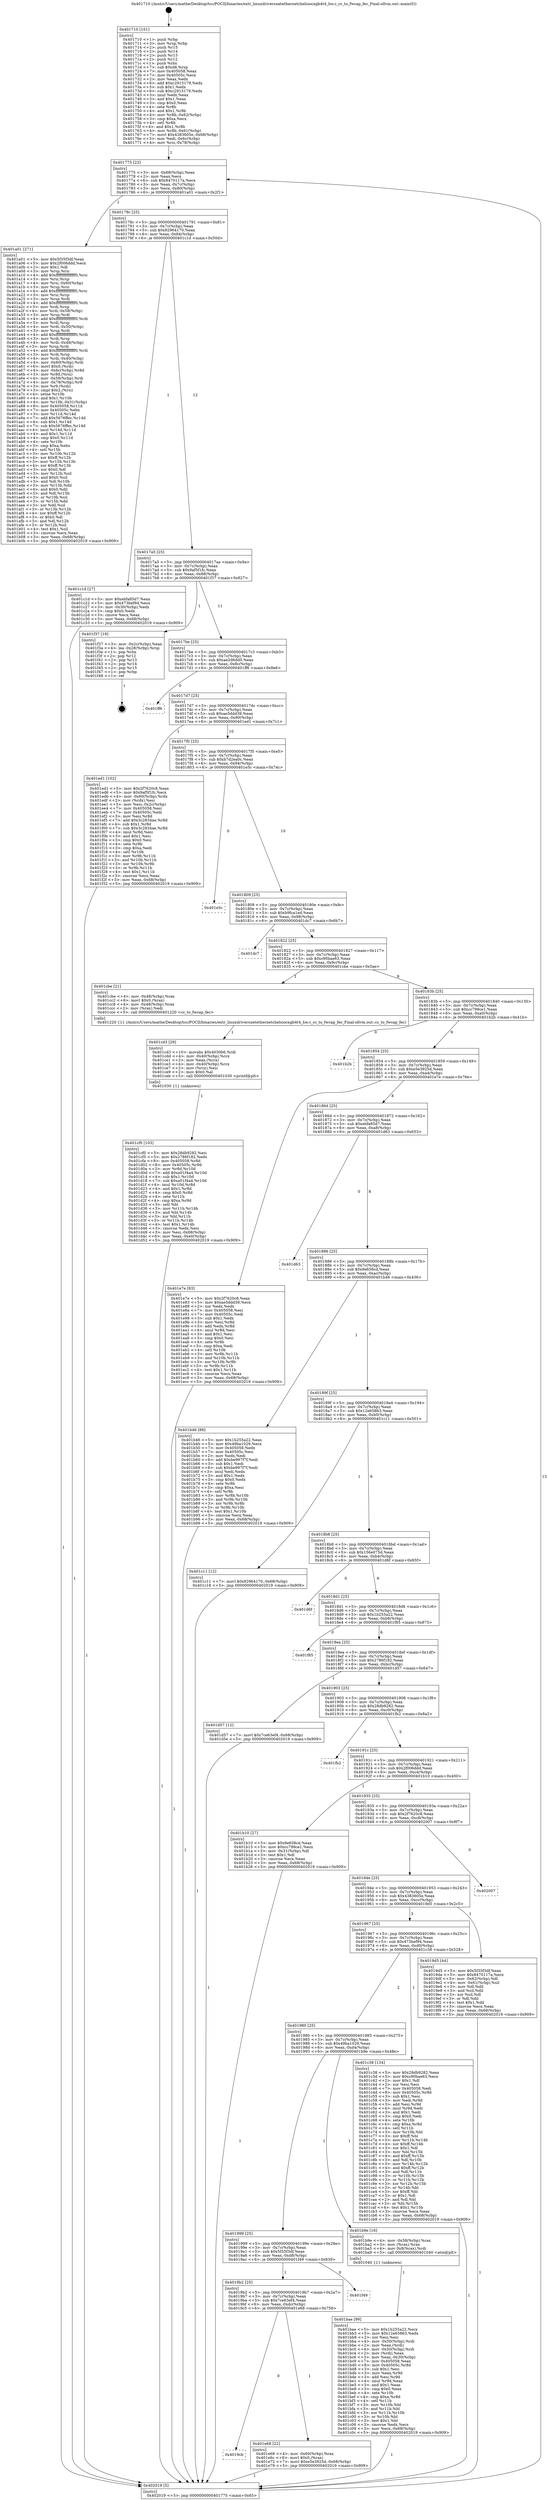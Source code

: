 digraph "0x401710" {
  label = "0x401710 (/mnt/c/Users/mathe/Desktop/tcc/POCII/binaries/extr_linuxdriversnetethernetchelsiocxgb4t4_hw.c_cc_to_fwcap_fec_Final-ollvm.out::main(0))"
  labelloc = "t"
  node[shape=record]

  Entry [label="",width=0.3,height=0.3,shape=circle,fillcolor=black,style=filled]
  "0x401775" [label="{
     0x401775 [23]\l
     | [instrs]\l
     &nbsp;&nbsp;0x401775 \<+3\>: mov -0x68(%rbp),%eax\l
     &nbsp;&nbsp;0x401778 \<+2\>: mov %eax,%ecx\l
     &nbsp;&nbsp;0x40177a \<+6\>: sub $0x8470117a,%ecx\l
     &nbsp;&nbsp;0x401780 \<+3\>: mov %eax,-0x7c(%rbp)\l
     &nbsp;&nbsp;0x401783 \<+3\>: mov %ecx,-0x80(%rbp)\l
     &nbsp;&nbsp;0x401786 \<+6\>: je 0000000000401a01 \<main+0x2f1\>\l
  }"]
  "0x401a01" [label="{
     0x401a01 [271]\l
     | [instrs]\l
     &nbsp;&nbsp;0x401a01 \<+5\>: mov $0x5f35f3df,%eax\l
     &nbsp;&nbsp;0x401a06 \<+5\>: mov $0x2f006ddd,%ecx\l
     &nbsp;&nbsp;0x401a0b \<+2\>: mov $0x1,%dl\l
     &nbsp;&nbsp;0x401a0d \<+3\>: mov %rsp,%rsi\l
     &nbsp;&nbsp;0x401a10 \<+4\>: add $0xfffffffffffffff0,%rsi\l
     &nbsp;&nbsp;0x401a14 \<+3\>: mov %rsi,%rsp\l
     &nbsp;&nbsp;0x401a17 \<+4\>: mov %rsi,-0x60(%rbp)\l
     &nbsp;&nbsp;0x401a1b \<+3\>: mov %rsp,%rsi\l
     &nbsp;&nbsp;0x401a1e \<+4\>: add $0xfffffffffffffff0,%rsi\l
     &nbsp;&nbsp;0x401a22 \<+3\>: mov %rsi,%rsp\l
     &nbsp;&nbsp;0x401a25 \<+3\>: mov %rsp,%rdi\l
     &nbsp;&nbsp;0x401a28 \<+4\>: add $0xfffffffffffffff0,%rdi\l
     &nbsp;&nbsp;0x401a2c \<+3\>: mov %rdi,%rsp\l
     &nbsp;&nbsp;0x401a2f \<+4\>: mov %rdi,-0x58(%rbp)\l
     &nbsp;&nbsp;0x401a33 \<+3\>: mov %rsp,%rdi\l
     &nbsp;&nbsp;0x401a36 \<+4\>: add $0xfffffffffffffff0,%rdi\l
     &nbsp;&nbsp;0x401a3a \<+3\>: mov %rdi,%rsp\l
     &nbsp;&nbsp;0x401a3d \<+4\>: mov %rdi,-0x50(%rbp)\l
     &nbsp;&nbsp;0x401a41 \<+3\>: mov %rsp,%rdi\l
     &nbsp;&nbsp;0x401a44 \<+4\>: add $0xfffffffffffffff0,%rdi\l
     &nbsp;&nbsp;0x401a48 \<+3\>: mov %rdi,%rsp\l
     &nbsp;&nbsp;0x401a4b \<+4\>: mov %rdi,-0x48(%rbp)\l
     &nbsp;&nbsp;0x401a4f \<+3\>: mov %rsp,%rdi\l
     &nbsp;&nbsp;0x401a52 \<+4\>: add $0xfffffffffffffff0,%rdi\l
     &nbsp;&nbsp;0x401a56 \<+3\>: mov %rdi,%rsp\l
     &nbsp;&nbsp;0x401a59 \<+4\>: mov %rdi,-0x40(%rbp)\l
     &nbsp;&nbsp;0x401a5d \<+4\>: mov -0x60(%rbp),%rdi\l
     &nbsp;&nbsp;0x401a61 \<+6\>: movl $0x0,(%rdi)\l
     &nbsp;&nbsp;0x401a67 \<+4\>: mov -0x6c(%rbp),%r8d\l
     &nbsp;&nbsp;0x401a6b \<+3\>: mov %r8d,(%rsi)\l
     &nbsp;&nbsp;0x401a6e \<+4\>: mov -0x58(%rbp),%rdi\l
     &nbsp;&nbsp;0x401a72 \<+4\>: mov -0x78(%rbp),%r9\l
     &nbsp;&nbsp;0x401a76 \<+3\>: mov %r9,(%rdi)\l
     &nbsp;&nbsp;0x401a79 \<+3\>: cmpl $0x2,(%rsi)\l
     &nbsp;&nbsp;0x401a7c \<+4\>: setne %r10b\l
     &nbsp;&nbsp;0x401a80 \<+4\>: and $0x1,%r10b\l
     &nbsp;&nbsp;0x401a84 \<+4\>: mov %r10b,-0x31(%rbp)\l
     &nbsp;&nbsp;0x401a88 \<+8\>: mov 0x405058,%r11d\l
     &nbsp;&nbsp;0x401a90 \<+7\>: mov 0x40505c,%ebx\l
     &nbsp;&nbsp;0x401a97 \<+3\>: mov %r11d,%r14d\l
     &nbsp;&nbsp;0x401a9a \<+7\>: add $0x5676ffec,%r14d\l
     &nbsp;&nbsp;0x401aa1 \<+4\>: sub $0x1,%r14d\l
     &nbsp;&nbsp;0x401aa5 \<+7\>: sub $0x5676ffec,%r14d\l
     &nbsp;&nbsp;0x401aac \<+4\>: imul %r14d,%r11d\l
     &nbsp;&nbsp;0x401ab0 \<+4\>: and $0x1,%r11d\l
     &nbsp;&nbsp;0x401ab4 \<+4\>: cmp $0x0,%r11d\l
     &nbsp;&nbsp;0x401ab8 \<+4\>: sete %r10b\l
     &nbsp;&nbsp;0x401abc \<+3\>: cmp $0xa,%ebx\l
     &nbsp;&nbsp;0x401abf \<+4\>: setl %r15b\l
     &nbsp;&nbsp;0x401ac3 \<+3\>: mov %r10b,%r12b\l
     &nbsp;&nbsp;0x401ac6 \<+4\>: xor $0xff,%r12b\l
     &nbsp;&nbsp;0x401aca \<+3\>: mov %r15b,%r13b\l
     &nbsp;&nbsp;0x401acd \<+4\>: xor $0xff,%r13b\l
     &nbsp;&nbsp;0x401ad1 \<+3\>: xor $0x0,%dl\l
     &nbsp;&nbsp;0x401ad4 \<+3\>: mov %r12b,%sil\l
     &nbsp;&nbsp;0x401ad7 \<+4\>: and $0x0,%sil\l
     &nbsp;&nbsp;0x401adb \<+3\>: and %dl,%r10b\l
     &nbsp;&nbsp;0x401ade \<+3\>: mov %r13b,%dil\l
     &nbsp;&nbsp;0x401ae1 \<+4\>: and $0x0,%dil\l
     &nbsp;&nbsp;0x401ae5 \<+3\>: and %dl,%r15b\l
     &nbsp;&nbsp;0x401ae8 \<+3\>: or %r10b,%sil\l
     &nbsp;&nbsp;0x401aeb \<+3\>: or %r15b,%dil\l
     &nbsp;&nbsp;0x401aee \<+3\>: xor %dil,%sil\l
     &nbsp;&nbsp;0x401af1 \<+3\>: or %r13b,%r12b\l
     &nbsp;&nbsp;0x401af4 \<+4\>: xor $0xff,%r12b\l
     &nbsp;&nbsp;0x401af8 \<+3\>: or $0x0,%dl\l
     &nbsp;&nbsp;0x401afb \<+3\>: and %dl,%r12b\l
     &nbsp;&nbsp;0x401afe \<+3\>: or %r12b,%sil\l
     &nbsp;&nbsp;0x401b01 \<+4\>: test $0x1,%sil\l
     &nbsp;&nbsp;0x401b05 \<+3\>: cmovne %ecx,%eax\l
     &nbsp;&nbsp;0x401b08 \<+3\>: mov %eax,-0x68(%rbp)\l
     &nbsp;&nbsp;0x401b0b \<+5\>: jmp 0000000000402019 \<main+0x909\>\l
  }"]
  "0x40178c" [label="{
     0x40178c [25]\l
     | [instrs]\l
     &nbsp;&nbsp;0x40178c \<+5\>: jmp 0000000000401791 \<main+0x81\>\l
     &nbsp;&nbsp;0x401791 \<+3\>: mov -0x7c(%rbp),%eax\l
     &nbsp;&nbsp;0x401794 \<+5\>: sub $0x92964170,%eax\l
     &nbsp;&nbsp;0x401799 \<+6\>: mov %eax,-0x84(%rbp)\l
     &nbsp;&nbsp;0x40179f \<+6\>: je 0000000000401c1d \<main+0x50d\>\l
  }"]
  Exit [label="",width=0.3,height=0.3,shape=circle,fillcolor=black,style=filled,peripheries=2]
  "0x401c1d" [label="{
     0x401c1d [27]\l
     | [instrs]\l
     &nbsp;&nbsp;0x401c1d \<+5\>: mov $0xebfa85d7,%eax\l
     &nbsp;&nbsp;0x401c22 \<+5\>: mov $0x473bef94,%ecx\l
     &nbsp;&nbsp;0x401c27 \<+3\>: mov -0x30(%rbp),%edx\l
     &nbsp;&nbsp;0x401c2a \<+3\>: cmp $0x0,%edx\l
     &nbsp;&nbsp;0x401c2d \<+3\>: cmove %ecx,%eax\l
     &nbsp;&nbsp;0x401c30 \<+3\>: mov %eax,-0x68(%rbp)\l
     &nbsp;&nbsp;0x401c33 \<+5\>: jmp 0000000000402019 \<main+0x909\>\l
  }"]
  "0x4017a5" [label="{
     0x4017a5 [25]\l
     | [instrs]\l
     &nbsp;&nbsp;0x4017a5 \<+5\>: jmp 00000000004017aa \<main+0x9a\>\l
     &nbsp;&nbsp;0x4017aa \<+3\>: mov -0x7c(%rbp),%eax\l
     &nbsp;&nbsp;0x4017ad \<+5\>: sub $0x9af5f1fc,%eax\l
     &nbsp;&nbsp;0x4017b2 \<+6\>: mov %eax,-0x88(%rbp)\l
     &nbsp;&nbsp;0x4017b8 \<+6\>: je 0000000000401f37 \<main+0x827\>\l
  }"]
  "0x4019cb" [label="{
     0x4019cb\l
  }", style=dashed]
  "0x401f37" [label="{
     0x401f37 [18]\l
     | [instrs]\l
     &nbsp;&nbsp;0x401f37 \<+3\>: mov -0x2c(%rbp),%eax\l
     &nbsp;&nbsp;0x401f3a \<+4\>: lea -0x28(%rbp),%rsp\l
     &nbsp;&nbsp;0x401f3e \<+1\>: pop %rbx\l
     &nbsp;&nbsp;0x401f3f \<+2\>: pop %r12\l
     &nbsp;&nbsp;0x401f41 \<+2\>: pop %r13\l
     &nbsp;&nbsp;0x401f43 \<+2\>: pop %r14\l
     &nbsp;&nbsp;0x401f45 \<+2\>: pop %r15\l
     &nbsp;&nbsp;0x401f47 \<+1\>: pop %rbp\l
     &nbsp;&nbsp;0x401f48 \<+1\>: ret\l
  }"]
  "0x4017be" [label="{
     0x4017be [25]\l
     | [instrs]\l
     &nbsp;&nbsp;0x4017be \<+5\>: jmp 00000000004017c3 \<main+0xb3\>\l
     &nbsp;&nbsp;0x4017c3 \<+3\>: mov -0x7c(%rbp),%eax\l
     &nbsp;&nbsp;0x4017c6 \<+5\>: sub $0xae2d6dd0,%eax\l
     &nbsp;&nbsp;0x4017cb \<+6\>: mov %eax,-0x8c(%rbp)\l
     &nbsp;&nbsp;0x4017d1 \<+6\>: je 0000000000401ff6 \<main+0x8e6\>\l
  }"]
  "0x401e68" [label="{
     0x401e68 [22]\l
     | [instrs]\l
     &nbsp;&nbsp;0x401e68 \<+4\>: mov -0x60(%rbp),%rax\l
     &nbsp;&nbsp;0x401e6c \<+6\>: movl $0x0,(%rax)\l
     &nbsp;&nbsp;0x401e72 \<+7\>: movl $0xe5e3925d,-0x68(%rbp)\l
     &nbsp;&nbsp;0x401e79 \<+5\>: jmp 0000000000402019 \<main+0x909\>\l
  }"]
  "0x401ff6" [label="{
     0x401ff6\l
  }", style=dashed]
  "0x4017d7" [label="{
     0x4017d7 [25]\l
     | [instrs]\l
     &nbsp;&nbsp;0x4017d7 \<+5\>: jmp 00000000004017dc \<main+0xcc\>\l
     &nbsp;&nbsp;0x4017dc \<+3\>: mov -0x7c(%rbp),%eax\l
     &nbsp;&nbsp;0x4017df \<+5\>: sub $0xae5ddd39,%eax\l
     &nbsp;&nbsp;0x4017e4 \<+6\>: mov %eax,-0x90(%rbp)\l
     &nbsp;&nbsp;0x4017ea \<+6\>: je 0000000000401ed1 \<main+0x7c1\>\l
  }"]
  "0x4019b2" [label="{
     0x4019b2 [25]\l
     | [instrs]\l
     &nbsp;&nbsp;0x4019b2 \<+5\>: jmp 00000000004019b7 \<main+0x2a7\>\l
     &nbsp;&nbsp;0x4019b7 \<+3\>: mov -0x7c(%rbp),%eax\l
     &nbsp;&nbsp;0x4019ba \<+5\>: sub $0x7ce63ef4,%eax\l
     &nbsp;&nbsp;0x4019bf \<+6\>: mov %eax,-0xdc(%rbp)\l
     &nbsp;&nbsp;0x4019c5 \<+6\>: je 0000000000401e68 \<main+0x758\>\l
  }"]
  "0x401ed1" [label="{
     0x401ed1 [102]\l
     | [instrs]\l
     &nbsp;&nbsp;0x401ed1 \<+5\>: mov $0x2f7620c8,%eax\l
     &nbsp;&nbsp;0x401ed6 \<+5\>: mov $0x9af5f1fc,%ecx\l
     &nbsp;&nbsp;0x401edb \<+4\>: mov -0x60(%rbp),%rdx\l
     &nbsp;&nbsp;0x401edf \<+2\>: mov (%rdx),%esi\l
     &nbsp;&nbsp;0x401ee1 \<+3\>: mov %esi,-0x2c(%rbp)\l
     &nbsp;&nbsp;0x401ee4 \<+7\>: mov 0x405058,%esi\l
     &nbsp;&nbsp;0x401eeb \<+7\>: mov 0x40505c,%edi\l
     &nbsp;&nbsp;0x401ef2 \<+3\>: mov %esi,%r8d\l
     &nbsp;&nbsp;0x401ef5 \<+7\>: add $0x3c2834ae,%r8d\l
     &nbsp;&nbsp;0x401efc \<+4\>: sub $0x1,%r8d\l
     &nbsp;&nbsp;0x401f00 \<+7\>: sub $0x3c2834ae,%r8d\l
     &nbsp;&nbsp;0x401f07 \<+4\>: imul %r8d,%esi\l
     &nbsp;&nbsp;0x401f0b \<+3\>: and $0x1,%esi\l
     &nbsp;&nbsp;0x401f0e \<+3\>: cmp $0x0,%esi\l
     &nbsp;&nbsp;0x401f11 \<+4\>: sete %r9b\l
     &nbsp;&nbsp;0x401f15 \<+3\>: cmp $0xa,%edi\l
     &nbsp;&nbsp;0x401f18 \<+4\>: setl %r10b\l
     &nbsp;&nbsp;0x401f1c \<+3\>: mov %r9b,%r11b\l
     &nbsp;&nbsp;0x401f1f \<+3\>: and %r10b,%r11b\l
     &nbsp;&nbsp;0x401f22 \<+3\>: xor %r10b,%r9b\l
     &nbsp;&nbsp;0x401f25 \<+3\>: or %r9b,%r11b\l
     &nbsp;&nbsp;0x401f28 \<+4\>: test $0x1,%r11b\l
     &nbsp;&nbsp;0x401f2c \<+3\>: cmovne %ecx,%eax\l
     &nbsp;&nbsp;0x401f2f \<+3\>: mov %eax,-0x68(%rbp)\l
     &nbsp;&nbsp;0x401f32 \<+5\>: jmp 0000000000402019 \<main+0x909\>\l
  }"]
  "0x4017f0" [label="{
     0x4017f0 [25]\l
     | [instrs]\l
     &nbsp;&nbsp;0x4017f0 \<+5\>: jmp 00000000004017f5 \<main+0xe5\>\l
     &nbsp;&nbsp;0x4017f5 \<+3\>: mov -0x7c(%rbp),%eax\l
     &nbsp;&nbsp;0x4017f8 \<+5\>: sub $0xb7d2ea0c,%eax\l
     &nbsp;&nbsp;0x4017fd \<+6\>: mov %eax,-0x94(%rbp)\l
     &nbsp;&nbsp;0x401803 \<+6\>: je 0000000000401e5c \<main+0x74c\>\l
  }"]
  "0x401f49" [label="{
     0x401f49\l
  }", style=dashed]
  "0x401e5c" [label="{
     0x401e5c\l
  }", style=dashed]
  "0x401809" [label="{
     0x401809 [25]\l
     | [instrs]\l
     &nbsp;&nbsp;0x401809 \<+5\>: jmp 000000000040180e \<main+0xfe\>\l
     &nbsp;&nbsp;0x40180e \<+3\>: mov -0x7c(%rbp),%eax\l
     &nbsp;&nbsp;0x401811 \<+5\>: sub $0xb9fca1ed,%eax\l
     &nbsp;&nbsp;0x401816 \<+6\>: mov %eax,-0x98(%rbp)\l
     &nbsp;&nbsp;0x40181c \<+6\>: je 0000000000401dc7 \<main+0x6b7\>\l
  }"]
  "0x401cf0" [label="{
     0x401cf0 [103]\l
     | [instrs]\l
     &nbsp;&nbsp;0x401cf0 \<+5\>: mov $0x28db9282,%esi\l
     &nbsp;&nbsp;0x401cf5 \<+5\>: mov $0x2786f182,%edx\l
     &nbsp;&nbsp;0x401cfa \<+8\>: mov 0x405058,%r8d\l
     &nbsp;&nbsp;0x401d02 \<+8\>: mov 0x40505c,%r9d\l
     &nbsp;&nbsp;0x401d0a \<+3\>: mov %r8d,%r10d\l
     &nbsp;&nbsp;0x401d0d \<+7\>: add $0xa01f4a4,%r10d\l
     &nbsp;&nbsp;0x401d14 \<+4\>: sub $0x1,%r10d\l
     &nbsp;&nbsp;0x401d18 \<+7\>: sub $0xa01f4a4,%r10d\l
     &nbsp;&nbsp;0x401d1f \<+4\>: imul %r10d,%r8d\l
     &nbsp;&nbsp;0x401d23 \<+4\>: and $0x1,%r8d\l
     &nbsp;&nbsp;0x401d27 \<+4\>: cmp $0x0,%r8d\l
     &nbsp;&nbsp;0x401d2b \<+4\>: sete %r11b\l
     &nbsp;&nbsp;0x401d2f \<+4\>: cmp $0xa,%r9d\l
     &nbsp;&nbsp;0x401d33 \<+3\>: setl %bl\l
     &nbsp;&nbsp;0x401d36 \<+3\>: mov %r11b,%r14b\l
     &nbsp;&nbsp;0x401d39 \<+3\>: and %bl,%r14b\l
     &nbsp;&nbsp;0x401d3c \<+3\>: xor %bl,%r11b\l
     &nbsp;&nbsp;0x401d3f \<+3\>: or %r11b,%r14b\l
     &nbsp;&nbsp;0x401d42 \<+4\>: test $0x1,%r14b\l
     &nbsp;&nbsp;0x401d46 \<+3\>: cmovne %edx,%esi\l
     &nbsp;&nbsp;0x401d49 \<+3\>: mov %esi,-0x68(%rbp)\l
     &nbsp;&nbsp;0x401d4c \<+6\>: mov %eax,-0xe0(%rbp)\l
     &nbsp;&nbsp;0x401d52 \<+5\>: jmp 0000000000402019 \<main+0x909\>\l
  }"]
  "0x401dc7" [label="{
     0x401dc7\l
  }", style=dashed]
  "0x401822" [label="{
     0x401822 [25]\l
     | [instrs]\l
     &nbsp;&nbsp;0x401822 \<+5\>: jmp 0000000000401827 \<main+0x117\>\l
     &nbsp;&nbsp;0x401827 \<+3\>: mov -0x7c(%rbp),%eax\l
     &nbsp;&nbsp;0x40182a \<+5\>: sub $0xc90bae63,%eax\l
     &nbsp;&nbsp;0x40182f \<+6\>: mov %eax,-0x9c(%rbp)\l
     &nbsp;&nbsp;0x401835 \<+6\>: je 0000000000401cbe \<main+0x5ae\>\l
  }"]
  "0x401cd3" [label="{
     0x401cd3 [29]\l
     | [instrs]\l
     &nbsp;&nbsp;0x401cd3 \<+10\>: movabs $0x4030b6,%rdi\l
     &nbsp;&nbsp;0x401cdd \<+4\>: mov -0x40(%rbp),%rcx\l
     &nbsp;&nbsp;0x401ce1 \<+2\>: mov %eax,(%rcx)\l
     &nbsp;&nbsp;0x401ce3 \<+4\>: mov -0x40(%rbp),%rcx\l
     &nbsp;&nbsp;0x401ce7 \<+2\>: mov (%rcx),%esi\l
     &nbsp;&nbsp;0x401ce9 \<+2\>: mov $0x0,%al\l
     &nbsp;&nbsp;0x401ceb \<+5\>: call 0000000000401030 \<printf@plt\>\l
     | [calls]\l
     &nbsp;&nbsp;0x401030 \{1\} (unknown)\l
  }"]
  "0x401cbe" [label="{
     0x401cbe [21]\l
     | [instrs]\l
     &nbsp;&nbsp;0x401cbe \<+4\>: mov -0x48(%rbp),%rax\l
     &nbsp;&nbsp;0x401cc2 \<+6\>: movl $0x0,(%rax)\l
     &nbsp;&nbsp;0x401cc8 \<+4\>: mov -0x48(%rbp),%rax\l
     &nbsp;&nbsp;0x401ccc \<+2\>: mov (%rax),%edi\l
     &nbsp;&nbsp;0x401cce \<+5\>: call 0000000000401220 \<cc_to_fwcap_fec\>\l
     | [calls]\l
     &nbsp;&nbsp;0x401220 \{1\} (/mnt/c/Users/mathe/Desktop/tcc/POCII/binaries/extr_linuxdriversnetethernetchelsiocxgb4t4_hw.c_cc_to_fwcap_fec_Final-ollvm.out::cc_to_fwcap_fec)\l
  }"]
  "0x40183b" [label="{
     0x40183b [25]\l
     | [instrs]\l
     &nbsp;&nbsp;0x40183b \<+5\>: jmp 0000000000401840 \<main+0x130\>\l
     &nbsp;&nbsp;0x401840 \<+3\>: mov -0x7c(%rbp),%eax\l
     &nbsp;&nbsp;0x401843 \<+5\>: sub $0xcc799ce1,%eax\l
     &nbsp;&nbsp;0x401848 \<+6\>: mov %eax,-0xa0(%rbp)\l
     &nbsp;&nbsp;0x40184e \<+6\>: je 0000000000401b2b \<main+0x41b\>\l
  }"]
  "0x401bae" [label="{
     0x401bae [99]\l
     | [instrs]\l
     &nbsp;&nbsp;0x401bae \<+5\>: mov $0x1b255a22,%ecx\l
     &nbsp;&nbsp;0x401bb3 \<+5\>: mov $0x12e65863,%edx\l
     &nbsp;&nbsp;0x401bb8 \<+2\>: xor %esi,%esi\l
     &nbsp;&nbsp;0x401bba \<+4\>: mov -0x50(%rbp),%rdi\l
     &nbsp;&nbsp;0x401bbe \<+2\>: mov %eax,(%rdi)\l
     &nbsp;&nbsp;0x401bc0 \<+4\>: mov -0x50(%rbp),%rdi\l
     &nbsp;&nbsp;0x401bc4 \<+2\>: mov (%rdi),%eax\l
     &nbsp;&nbsp;0x401bc6 \<+3\>: mov %eax,-0x30(%rbp)\l
     &nbsp;&nbsp;0x401bc9 \<+7\>: mov 0x405058,%eax\l
     &nbsp;&nbsp;0x401bd0 \<+8\>: mov 0x40505c,%r8d\l
     &nbsp;&nbsp;0x401bd8 \<+3\>: sub $0x1,%esi\l
     &nbsp;&nbsp;0x401bdb \<+3\>: mov %eax,%r9d\l
     &nbsp;&nbsp;0x401bde \<+3\>: add %esi,%r9d\l
     &nbsp;&nbsp;0x401be1 \<+4\>: imul %r9d,%eax\l
     &nbsp;&nbsp;0x401be5 \<+3\>: and $0x1,%eax\l
     &nbsp;&nbsp;0x401be8 \<+3\>: cmp $0x0,%eax\l
     &nbsp;&nbsp;0x401beb \<+4\>: sete %r10b\l
     &nbsp;&nbsp;0x401bef \<+4\>: cmp $0xa,%r8d\l
     &nbsp;&nbsp;0x401bf3 \<+4\>: setl %r11b\l
     &nbsp;&nbsp;0x401bf7 \<+3\>: mov %r10b,%bl\l
     &nbsp;&nbsp;0x401bfa \<+3\>: and %r11b,%bl\l
     &nbsp;&nbsp;0x401bfd \<+3\>: xor %r11b,%r10b\l
     &nbsp;&nbsp;0x401c00 \<+3\>: or %r10b,%bl\l
     &nbsp;&nbsp;0x401c03 \<+3\>: test $0x1,%bl\l
     &nbsp;&nbsp;0x401c06 \<+3\>: cmovne %edx,%ecx\l
     &nbsp;&nbsp;0x401c09 \<+3\>: mov %ecx,-0x68(%rbp)\l
     &nbsp;&nbsp;0x401c0c \<+5\>: jmp 0000000000402019 \<main+0x909\>\l
  }"]
  "0x401b2b" [label="{
     0x401b2b\l
  }", style=dashed]
  "0x401854" [label="{
     0x401854 [25]\l
     | [instrs]\l
     &nbsp;&nbsp;0x401854 \<+5\>: jmp 0000000000401859 \<main+0x149\>\l
     &nbsp;&nbsp;0x401859 \<+3\>: mov -0x7c(%rbp),%eax\l
     &nbsp;&nbsp;0x40185c \<+5\>: sub $0xe5e3925d,%eax\l
     &nbsp;&nbsp;0x401861 \<+6\>: mov %eax,-0xa4(%rbp)\l
     &nbsp;&nbsp;0x401867 \<+6\>: je 0000000000401e7e \<main+0x76e\>\l
  }"]
  "0x401999" [label="{
     0x401999 [25]\l
     | [instrs]\l
     &nbsp;&nbsp;0x401999 \<+5\>: jmp 000000000040199e \<main+0x28e\>\l
     &nbsp;&nbsp;0x40199e \<+3\>: mov -0x7c(%rbp),%eax\l
     &nbsp;&nbsp;0x4019a1 \<+5\>: sub $0x5f35f3df,%eax\l
     &nbsp;&nbsp;0x4019a6 \<+6\>: mov %eax,-0xd8(%rbp)\l
     &nbsp;&nbsp;0x4019ac \<+6\>: je 0000000000401f49 \<main+0x839\>\l
  }"]
  "0x401e7e" [label="{
     0x401e7e [83]\l
     | [instrs]\l
     &nbsp;&nbsp;0x401e7e \<+5\>: mov $0x2f7620c8,%eax\l
     &nbsp;&nbsp;0x401e83 \<+5\>: mov $0xae5ddd39,%ecx\l
     &nbsp;&nbsp;0x401e88 \<+2\>: xor %edx,%edx\l
     &nbsp;&nbsp;0x401e8a \<+7\>: mov 0x405058,%esi\l
     &nbsp;&nbsp;0x401e91 \<+7\>: mov 0x40505c,%edi\l
     &nbsp;&nbsp;0x401e98 \<+3\>: sub $0x1,%edx\l
     &nbsp;&nbsp;0x401e9b \<+3\>: mov %esi,%r8d\l
     &nbsp;&nbsp;0x401e9e \<+3\>: add %edx,%r8d\l
     &nbsp;&nbsp;0x401ea1 \<+4\>: imul %r8d,%esi\l
     &nbsp;&nbsp;0x401ea5 \<+3\>: and $0x1,%esi\l
     &nbsp;&nbsp;0x401ea8 \<+3\>: cmp $0x0,%esi\l
     &nbsp;&nbsp;0x401eab \<+4\>: sete %r9b\l
     &nbsp;&nbsp;0x401eaf \<+3\>: cmp $0xa,%edi\l
     &nbsp;&nbsp;0x401eb2 \<+4\>: setl %r10b\l
     &nbsp;&nbsp;0x401eb6 \<+3\>: mov %r9b,%r11b\l
     &nbsp;&nbsp;0x401eb9 \<+3\>: and %r10b,%r11b\l
     &nbsp;&nbsp;0x401ebc \<+3\>: xor %r10b,%r9b\l
     &nbsp;&nbsp;0x401ebf \<+3\>: or %r9b,%r11b\l
     &nbsp;&nbsp;0x401ec2 \<+4\>: test $0x1,%r11b\l
     &nbsp;&nbsp;0x401ec6 \<+3\>: cmovne %ecx,%eax\l
     &nbsp;&nbsp;0x401ec9 \<+3\>: mov %eax,-0x68(%rbp)\l
     &nbsp;&nbsp;0x401ecc \<+5\>: jmp 0000000000402019 \<main+0x909\>\l
  }"]
  "0x40186d" [label="{
     0x40186d [25]\l
     | [instrs]\l
     &nbsp;&nbsp;0x40186d \<+5\>: jmp 0000000000401872 \<main+0x162\>\l
     &nbsp;&nbsp;0x401872 \<+3\>: mov -0x7c(%rbp),%eax\l
     &nbsp;&nbsp;0x401875 \<+5\>: sub $0xebfa85d7,%eax\l
     &nbsp;&nbsp;0x40187a \<+6\>: mov %eax,-0xa8(%rbp)\l
     &nbsp;&nbsp;0x401880 \<+6\>: je 0000000000401d63 \<main+0x653\>\l
  }"]
  "0x401b9e" [label="{
     0x401b9e [16]\l
     | [instrs]\l
     &nbsp;&nbsp;0x401b9e \<+4\>: mov -0x58(%rbp),%rax\l
     &nbsp;&nbsp;0x401ba2 \<+3\>: mov (%rax),%rax\l
     &nbsp;&nbsp;0x401ba5 \<+4\>: mov 0x8(%rax),%rdi\l
     &nbsp;&nbsp;0x401ba9 \<+5\>: call 0000000000401040 \<atoi@plt\>\l
     | [calls]\l
     &nbsp;&nbsp;0x401040 \{1\} (unknown)\l
  }"]
  "0x401d63" [label="{
     0x401d63\l
  }", style=dashed]
  "0x401886" [label="{
     0x401886 [25]\l
     | [instrs]\l
     &nbsp;&nbsp;0x401886 \<+5\>: jmp 000000000040188b \<main+0x17b\>\l
     &nbsp;&nbsp;0x40188b \<+3\>: mov -0x7c(%rbp),%eax\l
     &nbsp;&nbsp;0x40188e \<+5\>: sub $0x9e658cd,%eax\l
     &nbsp;&nbsp;0x401893 \<+6\>: mov %eax,-0xac(%rbp)\l
     &nbsp;&nbsp;0x401899 \<+6\>: je 0000000000401b46 \<main+0x436\>\l
  }"]
  "0x401980" [label="{
     0x401980 [25]\l
     | [instrs]\l
     &nbsp;&nbsp;0x401980 \<+5\>: jmp 0000000000401985 \<main+0x275\>\l
     &nbsp;&nbsp;0x401985 \<+3\>: mov -0x7c(%rbp),%eax\l
     &nbsp;&nbsp;0x401988 \<+5\>: sub $0x49ba1029,%eax\l
     &nbsp;&nbsp;0x40198d \<+6\>: mov %eax,-0xd4(%rbp)\l
     &nbsp;&nbsp;0x401993 \<+6\>: je 0000000000401b9e \<main+0x48e\>\l
  }"]
  "0x401b46" [label="{
     0x401b46 [88]\l
     | [instrs]\l
     &nbsp;&nbsp;0x401b46 \<+5\>: mov $0x1b255a22,%eax\l
     &nbsp;&nbsp;0x401b4b \<+5\>: mov $0x49ba1029,%ecx\l
     &nbsp;&nbsp;0x401b50 \<+7\>: mov 0x405058,%edx\l
     &nbsp;&nbsp;0x401b57 \<+7\>: mov 0x40505c,%esi\l
     &nbsp;&nbsp;0x401b5e \<+2\>: mov %edx,%edi\l
     &nbsp;&nbsp;0x401b60 \<+6\>: add $0xbe997f7f,%edi\l
     &nbsp;&nbsp;0x401b66 \<+3\>: sub $0x1,%edi\l
     &nbsp;&nbsp;0x401b69 \<+6\>: sub $0xbe997f7f,%edi\l
     &nbsp;&nbsp;0x401b6f \<+3\>: imul %edi,%edx\l
     &nbsp;&nbsp;0x401b72 \<+3\>: and $0x1,%edx\l
     &nbsp;&nbsp;0x401b75 \<+3\>: cmp $0x0,%edx\l
     &nbsp;&nbsp;0x401b78 \<+4\>: sete %r8b\l
     &nbsp;&nbsp;0x401b7c \<+3\>: cmp $0xa,%esi\l
     &nbsp;&nbsp;0x401b7f \<+4\>: setl %r9b\l
     &nbsp;&nbsp;0x401b83 \<+3\>: mov %r8b,%r10b\l
     &nbsp;&nbsp;0x401b86 \<+3\>: and %r9b,%r10b\l
     &nbsp;&nbsp;0x401b89 \<+3\>: xor %r9b,%r8b\l
     &nbsp;&nbsp;0x401b8c \<+3\>: or %r8b,%r10b\l
     &nbsp;&nbsp;0x401b8f \<+4\>: test $0x1,%r10b\l
     &nbsp;&nbsp;0x401b93 \<+3\>: cmovne %ecx,%eax\l
     &nbsp;&nbsp;0x401b96 \<+3\>: mov %eax,-0x68(%rbp)\l
     &nbsp;&nbsp;0x401b99 \<+5\>: jmp 0000000000402019 \<main+0x909\>\l
  }"]
  "0x40189f" [label="{
     0x40189f [25]\l
     | [instrs]\l
     &nbsp;&nbsp;0x40189f \<+5\>: jmp 00000000004018a4 \<main+0x194\>\l
     &nbsp;&nbsp;0x4018a4 \<+3\>: mov -0x7c(%rbp),%eax\l
     &nbsp;&nbsp;0x4018a7 \<+5\>: sub $0x12e65863,%eax\l
     &nbsp;&nbsp;0x4018ac \<+6\>: mov %eax,-0xb0(%rbp)\l
     &nbsp;&nbsp;0x4018b2 \<+6\>: je 0000000000401c11 \<main+0x501\>\l
  }"]
  "0x401c38" [label="{
     0x401c38 [134]\l
     | [instrs]\l
     &nbsp;&nbsp;0x401c38 \<+5\>: mov $0x28db9282,%eax\l
     &nbsp;&nbsp;0x401c3d \<+5\>: mov $0xc90bae63,%ecx\l
     &nbsp;&nbsp;0x401c42 \<+2\>: mov $0x1,%dl\l
     &nbsp;&nbsp;0x401c44 \<+2\>: xor %esi,%esi\l
     &nbsp;&nbsp;0x401c46 \<+7\>: mov 0x405058,%edi\l
     &nbsp;&nbsp;0x401c4d \<+8\>: mov 0x40505c,%r8d\l
     &nbsp;&nbsp;0x401c55 \<+3\>: sub $0x1,%esi\l
     &nbsp;&nbsp;0x401c58 \<+3\>: mov %edi,%r9d\l
     &nbsp;&nbsp;0x401c5b \<+3\>: add %esi,%r9d\l
     &nbsp;&nbsp;0x401c5e \<+4\>: imul %r9d,%edi\l
     &nbsp;&nbsp;0x401c62 \<+3\>: and $0x1,%edi\l
     &nbsp;&nbsp;0x401c65 \<+3\>: cmp $0x0,%edi\l
     &nbsp;&nbsp;0x401c68 \<+4\>: sete %r10b\l
     &nbsp;&nbsp;0x401c6c \<+4\>: cmp $0xa,%r8d\l
     &nbsp;&nbsp;0x401c70 \<+4\>: setl %r11b\l
     &nbsp;&nbsp;0x401c74 \<+3\>: mov %r10b,%bl\l
     &nbsp;&nbsp;0x401c77 \<+3\>: xor $0xff,%bl\l
     &nbsp;&nbsp;0x401c7a \<+3\>: mov %r11b,%r14b\l
     &nbsp;&nbsp;0x401c7d \<+4\>: xor $0xff,%r14b\l
     &nbsp;&nbsp;0x401c81 \<+3\>: xor $0x1,%dl\l
     &nbsp;&nbsp;0x401c84 \<+3\>: mov %bl,%r15b\l
     &nbsp;&nbsp;0x401c87 \<+4\>: and $0xff,%r15b\l
     &nbsp;&nbsp;0x401c8b \<+3\>: and %dl,%r10b\l
     &nbsp;&nbsp;0x401c8e \<+3\>: mov %r14b,%r12b\l
     &nbsp;&nbsp;0x401c91 \<+4\>: and $0xff,%r12b\l
     &nbsp;&nbsp;0x401c95 \<+3\>: and %dl,%r11b\l
     &nbsp;&nbsp;0x401c98 \<+3\>: or %r10b,%r15b\l
     &nbsp;&nbsp;0x401c9b \<+3\>: or %r11b,%r12b\l
     &nbsp;&nbsp;0x401c9e \<+3\>: xor %r12b,%r15b\l
     &nbsp;&nbsp;0x401ca1 \<+3\>: or %r14b,%bl\l
     &nbsp;&nbsp;0x401ca4 \<+3\>: xor $0xff,%bl\l
     &nbsp;&nbsp;0x401ca7 \<+3\>: or $0x1,%dl\l
     &nbsp;&nbsp;0x401caa \<+2\>: and %dl,%bl\l
     &nbsp;&nbsp;0x401cac \<+3\>: or %bl,%r15b\l
     &nbsp;&nbsp;0x401caf \<+4\>: test $0x1,%r15b\l
     &nbsp;&nbsp;0x401cb3 \<+3\>: cmovne %ecx,%eax\l
     &nbsp;&nbsp;0x401cb6 \<+3\>: mov %eax,-0x68(%rbp)\l
     &nbsp;&nbsp;0x401cb9 \<+5\>: jmp 0000000000402019 \<main+0x909\>\l
  }"]
  "0x401c11" [label="{
     0x401c11 [12]\l
     | [instrs]\l
     &nbsp;&nbsp;0x401c11 \<+7\>: movl $0x92964170,-0x68(%rbp)\l
     &nbsp;&nbsp;0x401c18 \<+5\>: jmp 0000000000402019 \<main+0x909\>\l
  }"]
  "0x4018b8" [label="{
     0x4018b8 [25]\l
     | [instrs]\l
     &nbsp;&nbsp;0x4018b8 \<+5\>: jmp 00000000004018bd \<main+0x1ad\>\l
     &nbsp;&nbsp;0x4018bd \<+3\>: mov -0x7c(%rbp),%eax\l
     &nbsp;&nbsp;0x4018c0 \<+5\>: sub $0x156e075d,%eax\l
     &nbsp;&nbsp;0x4018c5 \<+6\>: mov %eax,-0xb4(%rbp)\l
     &nbsp;&nbsp;0x4018cb \<+6\>: je 0000000000401d6f \<main+0x65f\>\l
  }"]
  "0x401710" [label="{
     0x401710 [101]\l
     | [instrs]\l
     &nbsp;&nbsp;0x401710 \<+1\>: push %rbp\l
     &nbsp;&nbsp;0x401711 \<+3\>: mov %rsp,%rbp\l
     &nbsp;&nbsp;0x401714 \<+2\>: push %r15\l
     &nbsp;&nbsp;0x401716 \<+2\>: push %r14\l
     &nbsp;&nbsp;0x401718 \<+2\>: push %r13\l
     &nbsp;&nbsp;0x40171a \<+2\>: push %r12\l
     &nbsp;&nbsp;0x40171c \<+1\>: push %rbx\l
     &nbsp;&nbsp;0x40171d \<+7\>: sub $0xd8,%rsp\l
     &nbsp;&nbsp;0x401724 \<+7\>: mov 0x405058,%eax\l
     &nbsp;&nbsp;0x40172b \<+7\>: mov 0x40505c,%ecx\l
     &nbsp;&nbsp;0x401732 \<+2\>: mov %eax,%edx\l
     &nbsp;&nbsp;0x401734 \<+6\>: add $0xc2915179,%edx\l
     &nbsp;&nbsp;0x40173a \<+3\>: sub $0x1,%edx\l
     &nbsp;&nbsp;0x40173d \<+6\>: sub $0xc2915179,%edx\l
     &nbsp;&nbsp;0x401743 \<+3\>: imul %edx,%eax\l
     &nbsp;&nbsp;0x401746 \<+3\>: and $0x1,%eax\l
     &nbsp;&nbsp;0x401749 \<+3\>: cmp $0x0,%eax\l
     &nbsp;&nbsp;0x40174c \<+4\>: sete %r8b\l
     &nbsp;&nbsp;0x401750 \<+4\>: and $0x1,%r8b\l
     &nbsp;&nbsp;0x401754 \<+4\>: mov %r8b,-0x62(%rbp)\l
     &nbsp;&nbsp;0x401758 \<+3\>: cmp $0xa,%ecx\l
     &nbsp;&nbsp;0x40175b \<+4\>: setl %r8b\l
     &nbsp;&nbsp;0x40175f \<+4\>: and $0x1,%r8b\l
     &nbsp;&nbsp;0x401763 \<+4\>: mov %r8b,-0x61(%rbp)\l
     &nbsp;&nbsp;0x401767 \<+7\>: movl $0x4383605e,-0x68(%rbp)\l
     &nbsp;&nbsp;0x40176e \<+3\>: mov %edi,-0x6c(%rbp)\l
     &nbsp;&nbsp;0x401771 \<+4\>: mov %rsi,-0x78(%rbp)\l
  }"]
  "0x401d6f" [label="{
     0x401d6f\l
  }", style=dashed]
  "0x4018d1" [label="{
     0x4018d1 [25]\l
     | [instrs]\l
     &nbsp;&nbsp;0x4018d1 \<+5\>: jmp 00000000004018d6 \<main+0x1c6\>\l
     &nbsp;&nbsp;0x4018d6 \<+3\>: mov -0x7c(%rbp),%eax\l
     &nbsp;&nbsp;0x4018d9 \<+5\>: sub $0x1b255a22,%eax\l
     &nbsp;&nbsp;0x4018de \<+6\>: mov %eax,-0xb8(%rbp)\l
     &nbsp;&nbsp;0x4018e4 \<+6\>: je 0000000000401f85 \<main+0x875\>\l
  }"]
  "0x402019" [label="{
     0x402019 [5]\l
     | [instrs]\l
     &nbsp;&nbsp;0x402019 \<+5\>: jmp 0000000000401775 \<main+0x65\>\l
  }"]
  "0x401f85" [label="{
     0x401f85\l
  }", style=dashed]
  "0x4018ea" [label="{
     0x4018ea [25]\l
     | [instrs]\l
     &nbsp;&nbsp;0x4018ea \<+5\>: jmp 00000000004018ef \<main+0x1df\>\l
     &nbsp;&nbsp;0x4018ef \<+3\>: mov -0x7c(%rbp),%eax\l
     &nbsp;&nbsp;0x4018f2 \<+5\>: sub $0x2786f182,%eax\l
     &nbsp;&nbsp;0x4018f7 \<+6\>: mov %eax,-0xbc(%rbp)\l
     &nbsp;&nbsp;0x4018fd \<+6\>: je 0000000000401d57 \<main+0x647\>\l
  }"]
  "0x401967" [label="{
     0x401967 [25]\l
     | [instrs]\l
     &nbsp;&nbsp;0x401967 \<+5\>: jmp 000000000040196c \<main+0x25c\>\l
     &nbsp;&nbsp;0x40196c \<+3\>: mov -0x7c(%rbp),%eax\l
     &nbsp;&nbsp;0x40196f \<+5\>: sub $0x473bef94,%eax\l
     &nbsp;&nbsp;0x401974 \<+6\>: mov %eax,-0xd0(%rbp)\l
     &nbsp;&nbsp;0x40197a \<+6\>: je 0000000000401c38 \<main+0x528\>\l
  }"]
  "0x401d57" [label="{
     0x401d57 [12]\l
     | [instrs]\l
     &nbsp;&nbsp;0x401d57 \<+7\>: movl $0x7ce63ef4,-0x68(%rbp)\l
     &nbsp;&nbsp;0x401d5e \<+5\>: jmp 0000000000402019 \<main+0x909\>\l
  }"]
  "0x401903" [label="{
     0x401903 [25]\l
     | [instrs]\l
     &nbsp;&nbsp;0x401903 \<+5\>: jmp 0000000000401908 \<main+0x1f8\>\l
     &nbsp;&nbsp;0x401908 \<+3\>: mov -0x7c(%rbp),%eax\l
     &nbsp;&nbsp;0x40190b \<+5\>: sub $0x28db9282,%eax\l
     &nbsp;&nbsp;0x401910 \<+6\>: mov %eax,-0xc0(%rbp)\l
     &nbsp;&nbsp;0x401916 \<+6\>: je 0000000000401fb2 \<main+0x8a2\>\l
  }"]
  "0x4019d5" [label="{
     0x4019d5 [44]\l
     | [instrs]\l
     &nbsp;&nbsp;0x4019d5 \<+5\>: mov $0x5f35f3df,%eax\l
     &nbsp;&nbsp;0x4019da \<+5\>: mov $0x8470117a,%ecx\l
     &nbsp;&nbsp;0x4019df \<+3\>: mov -0x62(%rbp),%dl\l
     &nbsp;&nbsp;0x4019e2 \<+4\>: mov -0x61(%rbp),%sil\l
     &nbsp;&nbsp;0x4019e6 \<+3\>: mov %dl,%dil\l
     &nbsp;&nbsp;0x4019e9 \<+3\>: and %sil,%dil\l
     &nbsp;&nbsp;0x4019ec \<+3\>: xor %sil,%dl\l
     &nbsp;&nbsp;0x4019ef \<+3\>: or %dl,%dil\l
     &nbsp;&nbsp;0x4019f2 \<+4\>: test $0x1,%dil\l
     &nbsp;&nbsp;0x4019f6 \<+3\>: cmovne %ecx,%eax\l
     &nbsp;&nbsp;0x4019f9 \<+3\>: mov %eax,-0x68(%rbp)\l
     &nbsp;&nbsp;0x4019fc \<+5\>: jmp 0000000000402019 \<main+0x909\>\l
  }"]
  "0x401fb2" [label="{
     0x401fb2\l
  }", style=dashed]
  "0x40191c" [label="{
     0x40191c [25]\l
     | [instrs]\l
     &nbsp;&nbsp;0x40191c \<+5\>: jmp 0000000000401921 \<main+0x211\>\l
     &nbsp;&nbsp;0x401921 \<+3\>: mov -0x7c(%rbp),%eax\l
     &nbsp;&nbsp;0x401924 \<+5\>: sub $0x2f006ddd,%eax\l
     &nbsp;&nbsp;0x401929 \<+6\>: mov %eax,-0xc4(%rbp)\l
     &nbsp;&nbsp;0x40192f \<+6\>: je 0000000000401b10 \<main+0x400\>\l
  }"]
  "0x40194e" [label="{
     0x40194e [25]\l
     | [instrs]\l
     &nbsp;&nbsp;0x40194e \<+5\>: jmp 0000000000401953 \<main+0x243\>\l
     &nbsp;&nbsp;0x401953 \<+3\>: mov -0x7c(%rbp),%eax\l
     &nbsp;&nbsp;0x401956 \<+5\>: sub $0x4383605e,%eax\l
     &nbsp;&nbsp;0x40195b \<+6\>: mov %eax,-0xcc(%rbp)\l
     &nbsp;&nbsp;0x401961 \<+6\>: je 00000000004019d5 \<main+0x2c5\>\l
  }"]
  "0x401b10" [label="{
     0x401b10 [27]\l
     | [instrs]\l
     &nbsp;&nbsp;0x401b10 \<+5\>: mov $0x9e658cd,%eax\l
     &nbsp;&nbsp;0x401b15 \<+5\>: mov $0xcc799ce1,%ecx\l
     &nbsp;&nbsp;0x401b1a \<+3\>: mov -0x31(%rbp),%dl\l
     &nbsp;&nbsp;0x401b1d \<+3\>: test $0x1,%dl\l
     &nbsp;&nbsp;0x401b20 \<+3\>: cmovne %ecx,%eax\l
     &nbsp;&nbsp;0x401b23 \<+3\>: mov %eax,-0x68(%rbp)\l
     &nbsp;&nbsp;0x401b26 \<+5\>: jmp 0000000000402019 \<main+0x909\>\l
  }"]
  "0x401935" [label="{
     0x401935 [25]\l
     | [instrs]\l
     &nbsp;&nbsp;0x401935 \<+5\>: jmp 000000000040193a \<main+0x22a\>\l
     &nbsp;&nbsp;0x40193a \<+3\>: mov -0x7c(%rbp),%eax\l
     &nbsp;&nbsp;0x40193d \<+5\>: sub $0x2f7620c8,%eax\l
     &nbsp;&nbsp;0x401942 \<+6\>: mov %eax,-0xc8(%rbp)\l
     &nbsp;&nbsp;0x401948 \<+6\>: je 0000000000402007 \<main+0x8f7\>\l
  }"]
  "0x402007" [label="{
     0x402007\l
  }", style=dashed]
  Entry -> "0x401710" [label=" 1"]
  "0x401775" -> "0x401a01" [label=" 1"]
  "0x401775" -> "0x40178c" [label=" 13"]
  "0x401f37" -> Exit [label=" 1"]
  "0x40178c" -> "0x401c1d" [label=" 1"]
  "0x40178c" -> "0x4017a5" [label=" 12"]
  "0x401ed1" -> "0x402019" [label=" 1"]
  "0x4017a5" -> "0x401f37" [label=" 1"]
  "0x4017a5" -> "0x4017be" [label=" 11"]
  "0x401e7e" -> "0x402019" [label=" 1"]
  "0x4017be" -> "0x401ff6" [label=" 0"]
  "0x4017be" -> "0x4017d7" [label=" 11"]
  "0x401e68" -> "0x402019" [label=" 1"]
  "0x4017d7" -> "0x401ed1" [label=" 1"]
  "0x4017d7" -> "0x4017f0" [label=" 10"]
  "0x4019b2" -> "0x401e68" [label=" 1"]
  "0x4017f0" -> "0x401e5c" [label=" 0"]
  "0x4017f0" -> "0x401809" [label=" 10"]
  "0x4019b2" -> "0x4019cb" [label=" 0"]
  "0x401809" -> "0x401dc7" [label=" 0"]
  "0x401809" -> "0x401822" [label=" 10"]
  "0x401999" -> "0x401f49" [label=" 0"]
  "0x401822" -> "0x401cbe" [label=" 1"]
  "0x401822" -> "0x40183b" [label=" 9"]
  "0x401999" -> "0x4019b2" [label=" 1"]
  "0x40183b" -> "0x401b2b" [label=" 0"]
  "0x40183b" -> "0x401854" [label=" 9"]
  "0x401d57" -> "0x402019" [label=" 1"]
  "0x401854" -> "0x401e7e" [label=" 1"]
  "0x401854" -> "0x40186d" [label=" 8"]
  "0x401cf0" -> "0x402019" [label=" 1"]
  "0x40186d" -> "0x401d63" [label=" 0"]
  "0x40186d" -> "0x401886" [label=" 8"]
  "0x401cd3" -> "0x401cf0" [label=" 1"]
  "0x401886" -> "0x401b46" [label=" 1"]
  "0x401886" -> "0x40189f" [label=" 7"]
  "0x401c38" -> "0x402019" [label=" 1"]
  "0x40189f" -> "0x401c11" [label=" 1"]
  "0x40189f" -> "0x4018b8" [label=" 6"]
  "0x401c1d" -> "0x402019" [label=" 1"]
  "0x4018b8" -> "0x401d6f" [label=" 0"]
  "0x4018b8" -> "0x4018d1" [label=" 6"]
  "0x401b9e" -> "0x401bae" [label=" 1"]
  "0x4018d1" -> "0x401f85" [label=" 0"]
  "0x4018d1" -> "0x4018ea" [label=" 6"]
  "0x401980" -> "0x401999" [label=" 1"]
  "0x4018ea" -> "0x401d57" [label=" 1"]
  "0x4018ea" -> "0x401903" [label=" 5"]
  "0x401980" -> "0x401b9e" [label=" 1"]
  "0x401903" -> "0x401fb2" [label=" 0"]
  "0x401903" -> "0x40191c" [label=" 5"]
  "0x401cbe" -> "0x401cd3" [label=" 1"]
  "0x40191c" -> "0x401b10" [label=" 1"]
  "0x40191c" -> "0x401935" [label=" 4"]
  "0x401967" -> "0x401c38" [label=" 1"]
  "0x401935" -> "0x402007" [label=" 0"]
  "0x401935" -> "0x40194e" [label=" 4"]
  "0x401967" -> "0x401980" [label=" 2"]
  "0x40194e" -> "0x4019d5" [label=" 1"]
  "0x40194e" -> "0x401967" [label=" 3"]
  "0x4019d5" -> "0x402019" [label=" 1"]
  "0x401710" -> "0x401775" [label=" 1"]
  "0x402019" -> "0x401775" [label=" 13"]
  "0x401bae" -> "0x402019" [label=" 1"]
  "0x401a01" -> "0x402019" [label=" 1"]
  "0x401b10" -> "0x402019" [label=" 1"]
  "0x401b46" -> "0x402019" [label=" 1"]
  "0x401c11" -> "0x402019" [label=" 1"]
}
